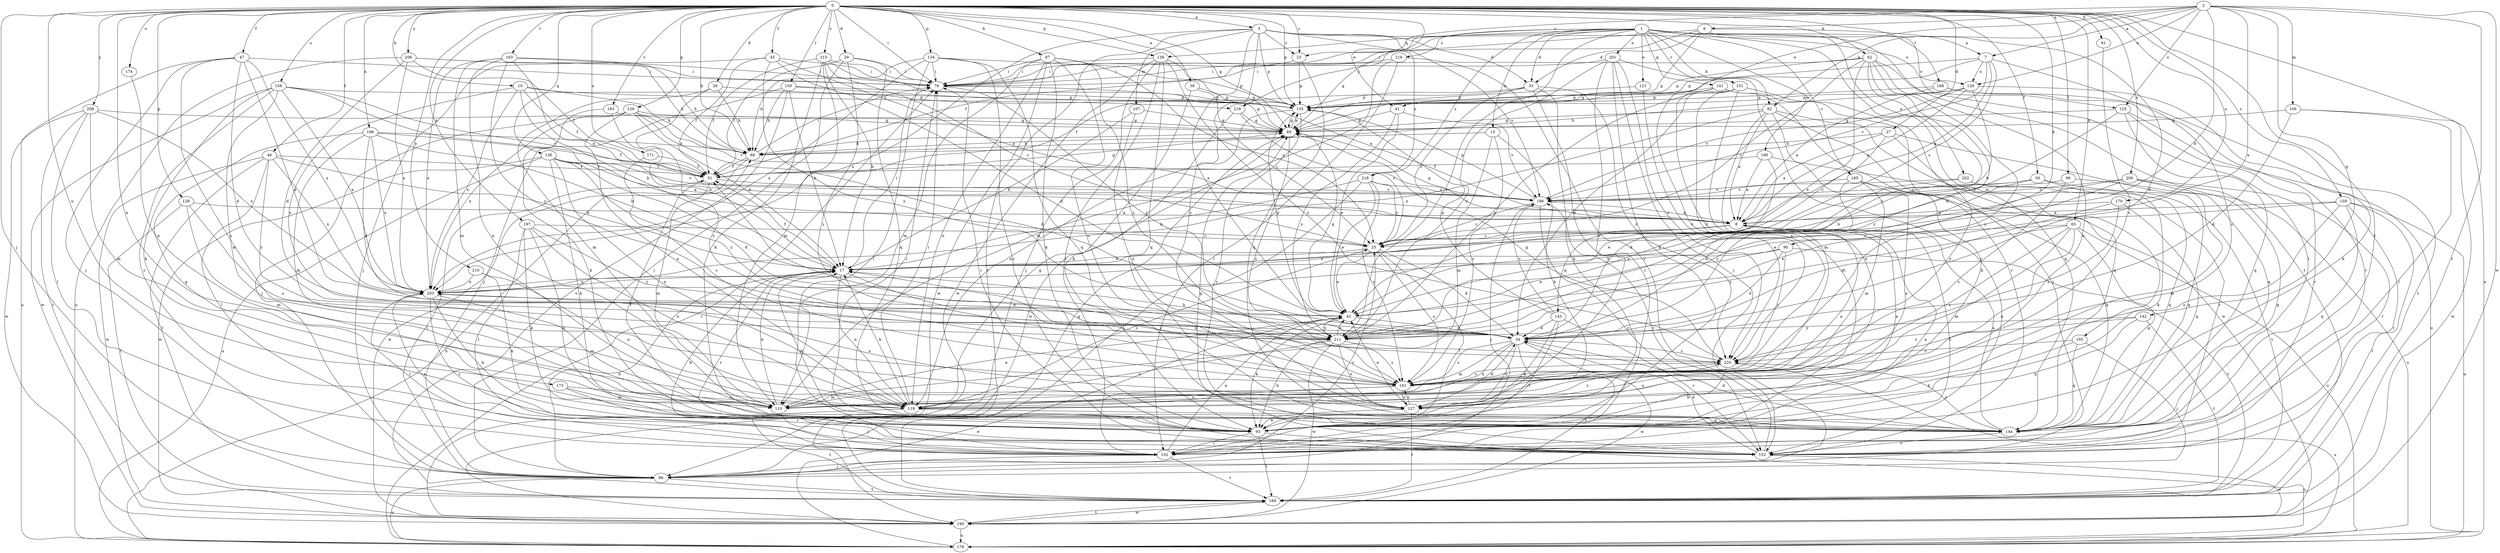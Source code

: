strict digraph  {
0;
1;
2;
3;
6;
7;
8;
10;
15;
17;
23;
25;
26;
27;
29;
33;
34;
38;
41;
42;
45;
46;
47;
50;
51;
60;
61;
62;
65;
68;
76;
86;
87;
90;
92;
93;
96;
102;
105;
106;
107;
110;
119;
121;
125;
126;
127;
128;
129;
134;
135;
136;
138;
141;
142;
143;
144;
150;
151;
152;
158;
159;
161;
163;
168;
169;
170;
171;
173;
174;
178;
183;
185;
186;
190;
195;
197;
198;
200;
201;
202;
203;
206;
208;
210;
211;
215;
216;
218;
219;
220;
0 -> 3  [label=a];
0 -> 10  [label=b];
0 -> 23  [label=c];
0 -> 26  [label=d];
0 -> 27  [label=d];
0 -> 29  [label=d];
0 -> 38  [label=e];
0 -> 41  [label=e];
0 -> 45  [label=f];
0 -> 46  [label=f];
0 -> 47  [label=f];
0 -> 50  [label=f];
0 -> 60  [label=g];
0 -> 61  [label=h];
0 -> 62  [label=h];
0 -> 65  [label=h];
0 -> 68  [label=h];
0 -> 76  [label=i];
0 -> 86  [label=j];
0 -> 87  [label=k];
0 -> 90  [label=k];
0 -> 96  [label=l];
0 -> 102  [label=l];
0 -> 119  [label=n];
0 -> 128  [label=p];
0 -> 129  [label=p];
0 -> 134  [label=p];
0 -> 135  [label=p];
0 -> 136  [label=q];
0 -> 138  [label=q];
0 -> 150  [label=r];
0 -> 158  [label=s];
0 -> 159  [label=s];
0 -> 163  [label=t];
0 -> 168  [label=t];
0 -> 170  [label=u];
0 -> 171  [label=u];
0 -> 173  [label=u];
0 -> 174  [label=u];
0 -> 178  [label=u];
0 -> 183  [label=v];
0 -> 197  [label=x];
0 -> 198  [label=x];
0 -> 200  [label=x];
0 -> 206  [label=y];
0 -> 208  [label=y];
0 -> 210  [label=y];
0 -> 215  [label=z];
1 -> 15  [label=b];
1 -> 33  [label=d];
1 -> 51  [label=f];
1 -> 60  [label=g];
1 -> 92  [label=k];
1 -> 105  [label=m];
1 -> 121  [label=o];
1 -> 125  [label=o];
1 -> 138  [label=q];
1 -> 141  [label=q];
1 -> 151  [label=r];
1 -> 169  [label=t];
1 -> 185  [label=v];
1 -> 190  [label=w];
1 -> 201  [label=x];
1 -> 202  [label=x];
1 -> 211  [label=y];
1 -> 216  [label=z];
1 -> 218  [label=z];
2 -> 6  [label=a];
2 -> 7  [label=a];
2 -> 17  [label=b];
2 -> 23  [label=c];
2 -> 41  [label=e];
2 -> 92  [label=k];
2 -> 106  [label=m];
2 -> 125  [label=o];
2 -> 126  [label=o];
2 -> 142  [label=q];
2 -> 169  [label=t];
2 -> 195  [label=w];
2 -> 203  [label=x];
3 -> 23  [label=c];
3 -> 33  [label=d];
3 -> 42  [label=e];
3 -> 107  [label=m];
3 -> 126  [label=o];
3 -> 135  [label=p];
3 -> 161  [label=s];
3 -> 169  [label=t];
3 -> 186  [label=v];
3 -> 203  [label=x];
3 -> 218  [label=z];
6 -> 7  [label=a];
6 -> 33  [label=d];
6 -> 34  [label=d];
6 -> 60  [label=g];
6 -> 76  [label=i];
6 -> 219  [label=z];
7 -> 8  [label=a];
7 -> 25  [label=c];
7 -> 60  [label=g];
7 -> 126  [label=o];
7 -> 135  [label=p];
7 -> 161  [label=s];
7 -> 186  [label=v];
8 -> 25  [label=c];
8 -> 60  [label=g];
8 -> 102  [label=l];
8 -> 143  [label=q];
8 -> 203  [label=x];
10 -> 17  [label=b];
10 -> 51  [label=f];
10 -> 68  [label=h];
10 -> 203  [label=x];
10 -> 211  [label=y];
10 -> 219  [label=z];
15 -> 68  [label=h];
15 -> 93  [label=k];
15 -> 110  [label=m];
15 -> 161  [label=s];
17 -> 51  [label=f];
17 -> 76  [label=i];
17 -> 119  [label=n];
17 -> 152  [label=r];
17 -> 161  [label=s];
17 -> 203  [label=x];
23 -> 76  [label=i];
23 -> 135  [label=p];
23 -> 144  [label=q];
25 -> 17  [label=b];
25 -> 34  [label=d];
25 -> 42  [label=e];
25 -> 102  [label=l];
25 -> 161  [label=s];
26 -> 68  [label=h];
26 -> 110  [label=m];
26 -> 135  [label=p];
26 -> 161  [label=s];
27 -> 8  [label=a];
27 -> 25  [label=c];
27 -> 68  [label=h];
27 -> 144  [label=q];
27 -> 161  [label=s];
29 -> 51  [label=f];
29 -> 76  [label=i];
29 -> 86  [label=j];
29 -> 144  [label=q];
29 -> 161  [label=s];
33 -> 25  [label=c];
33 -> 51  [label=f];
33 -> 93  [label=k];
33 -> 102  [label=l];
33 -> 135  [label=p];
33 -> 220  [label=z];
34 -> 17  [label=b];
34 -> 110  [label=m];
34 -> 119  [label=n];
34 -> 127  [label=o];
34 -> 161  [label=s];
34 -> 169  [label=t];
34 -> 195  [label=w];
34 -> 220  [label=z];
38 -> 25  [label=c];
38 -> 93  [label=k];
38 -> 135  [label=p];
41 -> 42  [label=e];
41 -> 60  [label=g];
41 -> 186  [label=v];
41 -> 211  [label=y];
42 -> 34  [label=d];
42 -> 60  [label=g];
42 -> 93  [label=k];
42 -> 135  [label=p];
42 -> 211  [label=y];
45 -> 8  [label=a];
45 -> 34  [label=d];
45 -> 51  [label=f];
45 -> 76  [label=i];
45 -> 86  [label=j];
45 -> 211  [label=y];
46 -> 17  [label=b];
46 -> 51  [label=f];
46 -> 102  [label=l];
46 -> 169  [label=t];
46 -> 195  [label=w];
46 -> 203  [label=x];
46 -> 211  [label=y];
47 -> 34  [label=d];
47 -> 42  [label=e];
47 -> 76  [label=i];
47 -> 86  [label=j];
47 -> 127  [label=o];
47 -> 178  [label=u];
47 -> 203  [label=x];
50 -> 42  [label=e];
50 -> 93  [label=k];
50 -> 144  [label=q];
50 -> 186  [label=v];
50 -> 211  [label=y];
51 -> 60  [label=g];
51 -> 86  [label=j];
51 -> 110  [label=m];
51 -> 186  [label=v];
60 -> 68  [label=h];
60 -> 135  [label=p];
60 -> 161  [label=s];
61 -> 161  [label=s];
62 -> 25  [label=c];
62 -> 34  [label=d];
62 -> 42  [label=e];
62 -> 76  [label=i];
62 -> 102  [label=l];
62 -> 127  [label=o];
62 -> 135  [label=p];
62 -> 161  [label=s];
62 -> 211  [label=y];
65 -> 25  [label=c];
65 -> 110  [label=m];
65 -> 119  [label=n];
65 -> 144  [label=q];
65 -> 161  [label=s];
65 -> 178  [label=u];
65 -> 211  [label=y];
68 -> 51  [label=f];
68 -> 76  [label=i];
68 -> 195  [label=w];
76 -> 135  [label=p];
76 -> 211  [label=y];
86 -> 17  [label=b];
86 -> 25  [label=c];
86 -> 169  [label=t];
86 -> 178  [label=u];
87 -> 25  [label=c];
87 -> 76  [label=i];
87 -> 93  [label=k];
87 -> 110  [label=m];
87 -> 119  [label=n];
87 -> 127  [label=o];
87 -> 195  [label=w];
87 -> 220  [label=z];
90 -> 17  [label=b];
90 -> 34  [label=d];
90 -> 42  [label=e];
90 -> 169  [label=t];
90 -> 220  [label=z];
92 -> 8  [label=a];
92 -> 60  [label=g];
92 -> 93  [label=k];
92 -> 119  [label=n];
92 -> 144  [label=q];
92 -> 195  [label=w];
92 -> 203  [label=x];
93 -> 51  [label=f];
93 -> 76  [label=i];
93 -> 102  [label=l];
93 -> 169  [label=t];
93 -> 178  [label=u];
96 -> 161  [label=s];
96 -> 178  [label=u];
96 -> 186  [label=v];
102 -> 8  [label=a];
102 -> 42  [label=e];
102 -> 86  [label=j];
102 -> 169  [label=t];
102 -> 203  [label=x];
105 -> 86  [label=j];
105 -> 93  [label=k];
105 -> 144  [label=q];
105 -> 220  [label=z];
106 -> 34  [label=d];
106 -> 60  [label=g];
106 -> 102  [label=l];
106 -> 195  [label=w];
107 -> 17  [label=b];
107 -> 60  [label=g];
107 -> 127  [label=o];
110 -> 8  [label=a];
110 -> 17  [label=b];
110 -> 42  [label=e];
110 -> 102  [label=l];
119 -> 17  [label=b];
119 -> 25  [label=c];
119 -> 60  [label=g];
119 -> 76  [label=i];
119 -> 144  [label=q];
119 -> 169  [label=t];
121 -> 135  [label=p];
121 -> 220  [label=z];
125 -> 60  [label=g];
125 -> 144  [label=q];
125 -> 152  [label=r];
125 -> 178  [label=u];
125 -> 211  [label=y];
126 -> 8  [label=a];
126 -> 17  [label=b];
126 -> 68  [label=h];
126 -> 93  [label=k];
126 -> 135  [label=p];
126 -> 186  [label=v];
127 -> 8  [label=a];
127 -> 34  [label=d];
127 -> 42  [label=e];
127 -> 93  [label=k];
127 -> 161  [label=s];
127 -> 169  [label=t];
127 -> 203  [label=x];
127 -> 220  [label=z];
128 -> 8  [label=a];
128 -> 110  [label=m];
128 -> 161  [label=s];
128 -> 169  [label=t];
129 -> 17  [label=b];
129 -> 34  [label=d];
129 -> 60  [label=g];
129 -> 86  [label=j];
129 -> 119  [label=n];
129 -> 186  [label=v];
129 -> 203  [label=x];
134 -> 68  [label=h];
134 -> 76  [label=i];
134 -> 102  [label=l];
134 -> 135  [label=p];
134 -> 144  [label=q];
134 -> 152  [label=r];
134 -> 203  [label=x];
135 -> 60  [label=g];
135 -> 119  [label=n];
135 -> 152  [label=r];
136 -> 8  [label=a];
136 -> 34  [label=d];
136 -> 51  [label=f];
136 -> 93  [label=k];
136 -> 119  [label=n];
136 -> 178  [label=u];
136 -> 186  [label=v];
136 -> 195  [label=w];
136 -> 211  [label=y];
138 -> 60  [label=g];
138 -> 76  [label=i];
138 -> 86  [label=j];
138 -> 102  [label=l];
138 -> 144  [label=q];
138 -> 195  [label=w];
138 -> 220  [label=z];
141 -> 86  [label=j];
141 -> 102  [label=l];
141 -> 135  [label=p];
141 -> 152  [label=r];
141 -> 161  [label=s];
142 -> 93  [label=k];
142 -> 169  [label=t];
142 -> 211  [label=y];
142 -> 220  [label=z];
143 -> 34  [label=d];
143 -> 93  [label=k];
143 -> 102  [label=l];
143 -> 135  [label=p];
143 -> 152  [label=r];
143 -> 186  [label=v];
144 -> 8  [label=a];
144 -> 17  [label=b];
144 -> 34  [label=d];
144 -> 152  [label=r];
144 -> 220  [label=z];
150 -> 17  [label=b];
150 -> 60  [label=g];
150 -> 68  [label=h];
150 -> 86  [label=j];
150 -> 135  [label=p];
150 -> 169  [label=t];
151 -> 34  [label=d];
151 -> 110  [label=m];
151 -> 135  [label=p];
151 -> 144  [label=q];
151 -> 211  [label=y];
151 -> 220  [label=z];
152 -> 17  [label=b];
152 -> 34  [label=d];
152 -> 60  [label=g];
152 -> 76  [label=i];
152 -> 186  [label=v];
152 -> 195  [label=w];
158 -> 25  [label=c];
158 -> 93  [label=k];
158 -> 110  [label=m];
158 -> 135  [label=p];
158 -> 152  [label=r];
158 -> 186  [label=v];
158 -> 195  [label=w];
158 -> 203  [label=x];
159 -> 8  [label=a];
159 -> 42  [label=e];
159 -> 127  [label=o];
159 -> 144  [label=q];
159 -> 152  [label=r];
159 -> 169  [label=t];
159 -> 178  [label=u];
161 -> 17  [label=b];
161 -> 110  [label=m];
161 -> 119  [label=n];
161 -> 127  [label=o];
163 -> 8  [label=a];
163 -> 68  [label=h];
163 -> 76  [label=i];
163 -> 110  [label=m];
163 -> 119  [label=n];
163 -> 203  [label=x];
163 -> 211  [label=y];
168 -> 8  [label=a];
168 -> 135  [label=p];
168 -> 152  [label=r];
168 -> 169  [label=t];
169 -> 60  [label=g];
169 -> 195  [label=w];
170 -> 8  [label=a];
170 -> 34  [label=d];
170 -> 144  [label=q];
170 -> 220  [label=z];
171 -> 51  [label=f];
171 -> 161  [label=s];
173 -> 110  [label=m];
173 -> 119  [label=n];
173 -> 152  [label=r];
174 -> 119  [label=n];
178 -> 42  [label=e];
178 -> 68  [label=h];
178 -> 76  [label=i];
183 -> 17  [label=b];
183 -> 60  [label=g];
183 -> 93  [label=k];
185 -> 34  [label=d];
185 -> 110  [label=m];
185 -> 119  [label=n];
185 -> 144  [label=q];
185 -> 186  [label=v];
186 -> 8  [label=a];
186 -> 25  [label=c];
186 -> 86  [label=j];
186 -> 135  [label=p];
186 -> 152  [label=r];
190 -> 8  [label=a];
190 -> 34  [label=d];
190 -> 51  [label=f];
190 -> 152  [label=r];
195 -> 169  [label=t];
195 -> 178  [label=u];
197 -> 25  [label=c];
197 -> 93  [label=k];
197 -> 102  [label=l];
197 -> 119  [label=n];
197 -> 144  [label=q];
197 -> 211  [label=y];
198 -> 17  [label=b];
198 -> 34  [label=d];
198 -> 51  [label=f];
198 -> 68  [label=h];
198 -> 110  [label=m];
198 -> 144  [label=q];
198 -> 203  [label=x];
200 -> 17  [label=b];
200 -> 42  [label=e];
200 -> 110  [label=m];
200 -> 144  [label=q];
200 -> 152  [label=r];
200 -> 186  [label=v];
201 -> 76  [label=i];
201 -> 86  [label=j];
201 -> 93  [label=k];
201 -> 127  [label=o];
201 -> 152  [label=r];
201 -> 211  [label=y];
201 -> 220  [label=z];
202 -> 144  [label=q];
202 -> 169  [label=t];
202 -> 186  [label=v];
202 -> 211  [label=y];
203 -> 42  [label=e];
203 -> 93  [label=k];
203 -> 102  [label=l];
203 -> 110  [label=m];
203 -> 152  [label=r];
206 -> 34  [label=d];
206 -> 51  [label=f];
206 -> 68  [label=h];
206 -> 76  [label=i];
206 -> 178  [label=u];
206 -> 203  [label=x];
208 -> 60  [label=g];
208 -> 102  [label=l];
208 -> 110  [label=m];
208 -> 169  [label=t];
208 -> 195  [label=w];
208 -> 203  [label=x];
210 -> 93  [label=k];
210 -> 119  [label=n];
210 -> 203  [label=x];
211 -> 42  [label=e];
211 -> 93  [label=k];
211 -> 119  [label=n];
211 -> 127  [label=o];
211 -> 161  [label=s];
211 -> 195  [label=w];
215 -> 8  [label=a];
215 -> 17  [label=b];
215 -> 25  [label=c];
215 -> 51  [label=f];
215 -> 76  [label=i];
215 -> 93  [label=k];
215 -> 110  [label=m];
216 -> 76  [label=i];
216 -> 102  [label=l];
216 -> 110  [label=m];
216 -> 152  [label=r];
218 -> 17  [label=b];
218 -> 25  [label=c];
218 -> 42  [label=e];
218 -> 86  [label=j];
218 -> 161  [label=s];
218 -> 186  [label=v];
219 -> 25  [label=c];
219 -> 60  [label=g];
219 -> 195  [label=w];
220 -> 51  [label=f];
220 -> 60  [label=g];
220 -> 93  [label=k];
220 -> 127  [label=o];
220 -> 161  [label=s];
220 -> 178  [label=u];
}
